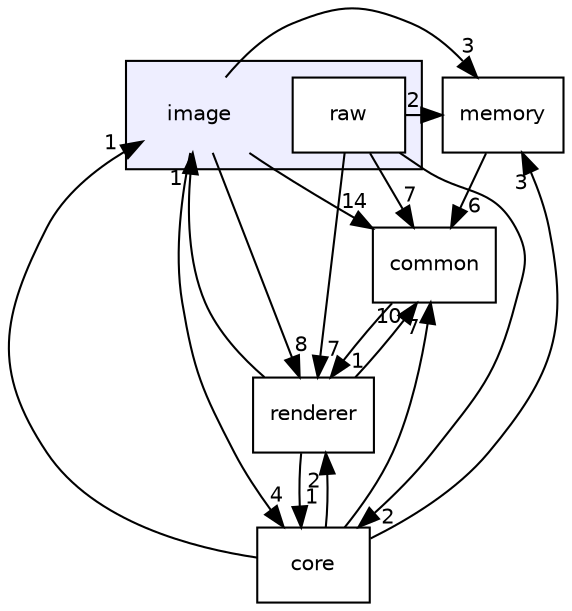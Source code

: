 digraph "image" {
  compound=true
  node [ fontsize="10", fontname="Helvetica"];
  edge [ labelfontsize="10", labelfontname="Helvetica"];
  subgraph clusterdir_6de1940466803d61d2f9d1259cb01031 {
    graph [ bgcolor="#eeeeff", pencolor="black", label="" URL="dir_6de1940466803d61d2f9d1259cb01031.html"];
    dir_6de1940466803d61d2f9d1259cb01031 [shape=plaintext label="image"];
    dir_4af8c9d7af53a49a6f63e2d66e75c7aa [shape=box label="raw" color="black" fillcolor="white" style="filled" URL="dir_4af8c9d7af53a49a6f63e2d66e75c7aa.html"];
  }
  dir_267116d250309cbe7bd39c0026ee016a [shape=box label="memory" URL="dir_267116d250309cbe7bd39c0026ee016a.html"];
  dir_4270bfced15e0e73154b13468c7c9ad9 [shape=box label="core" URL="dir_4270bfced15e0e73154b13468c7c9ad9.html"];
  dir_d10aa5f1e26260a914a037377583e9a7 [shape=box label="renderer" URL="dir_d10aa5f1e26260a914a037377583e9a7.html"];
  dir_bdd9a5d540de89e9fe90efdfc6973a4f [shape=box label="common" URL="dir_bdd9a5d540de89e9fe90efdfc6973a4f.html"];
  dir_267116d250309cbe7bd39c0026ee016a->dir_bdd9a5d540de89e9fe90efdfc6973a4f [headlabel="6", labeldistance=1.5 headhref="dir_000006_000000.html"];
  dir_4af8c9d7af53a49a6f63e2d66e75c7aa->dir_267116d250309cbe7bd39c0026ee016a [headlabel="2", labeldistance=1.5 headhref="dir_000005_000006.html"];
  dir_4af8c9d7af53a49a6f63e2d66e75c7aa->dir_4270bfced15e0e73154b13468c7c9ad9 [headlabel="2", labeldistance=1.5 headhref="dir_000005_000001.html"];
  dir_4af8c9d7af53a49a6f63e2d66e75c7aa->dir_d10aa5f1e26260a914a037377583e9a7 [headlabel="7", labeldistance=1.5 headhref="dir_000005_000007.html"];
  dir_4af8c9d7af53a49a6f63e2d66e75c7aa->dir_bdd9a5d540de89e9fe90efdfc6973a4f [headlabel="7", labeldistance=1.5 headhref="dir_000005_000000.html"];
  dir_4270bfced15e0e73154b13468c7c9ad9->dir_267116d250309cbe7bd39c0026ee016a [headlabel="3", labeldistance=1.5 headhref="dir_000001_000006.html"];
  dir_4270bfced15e0e73154b13468c7c9ad9->dir_d10aa5f1e26260a914a037377583e9a7 [headlabel="2", labeldistance=1.5 headhref="dir_000001_000007.html"];
  dir_4270bfced15e0e73154b13468c7c9ad9->dir_6de1940466803d61d2f9d1259cb01031 [headlabel="1", labeldistance=1.5 headhref="dir_000001_000004.html"];
  dir_4270bfced15e0e73154b13468c7c9ad9->dir_bdd9a5d540de89e9fe90efdfc6973a4f [headlabel="7", labeldistance=1.5 headhref="dir_000001_000000.html"];
  dir_d10aa5f1e26260a914a037377583e9a7->dir_4270bfced15e0e73154b13468c7c9ad9 [headlabel="1", labeldistance=1.5 headhref="dir_000007_000001.html"];
  dir_d10aa5f1e26260a914a037377583e9a7->dir_6de1940466803d61d2f9d1259cb01031 [headlabel="1", labeldistance=1.5 headhref="dir_000007_000004.html"];
  dir_d10aa5f1e26260a914a037377583e9a7->dir_bdd9a5d540de89e9fe90efdfc6973a4f [headlabel="10", labeldistance=1.5 headhref="dir_000007_000000.html"];
  dir_6de1940466803d61d2f9d1259cb01031->dir_267116d250309cbe7bd39c0026ee016a [headlabel="3", labeldistance=1.5 headhref="dir_000004_000006.html"];
  dir_6de1940466803d61d2f9d1259cb01031->dir_4270bfced15e0e73154b13468c7c9ad9 [headlabel="4", labeldistance=1.5 headhref="dir_000004_000001.html"];
  dir_6de1940466803d61d2f9d1259cb01031->dir_d10aa5f1e26260a914a037377583e9a7 [headlabel="8", labeldistance=1.5 headhref="dir_000004_000007.html"];
  dir_6de1940466803d61d2f9d1259cb01031->dir_bdd9a5d540de89e9fe90efdfc6973a4f [headlabel="14", labeldistance=1.5 headhref="dir_000004_000000.html"];
  dir_bdd9a5d540de89e9fe90efdfc6973a4f->dir_d10aa5f1e26260a914a037377583e9a7 [headlabel="1", labeldistance=1.5 headhref="dir_000000_000007.html"];
}
